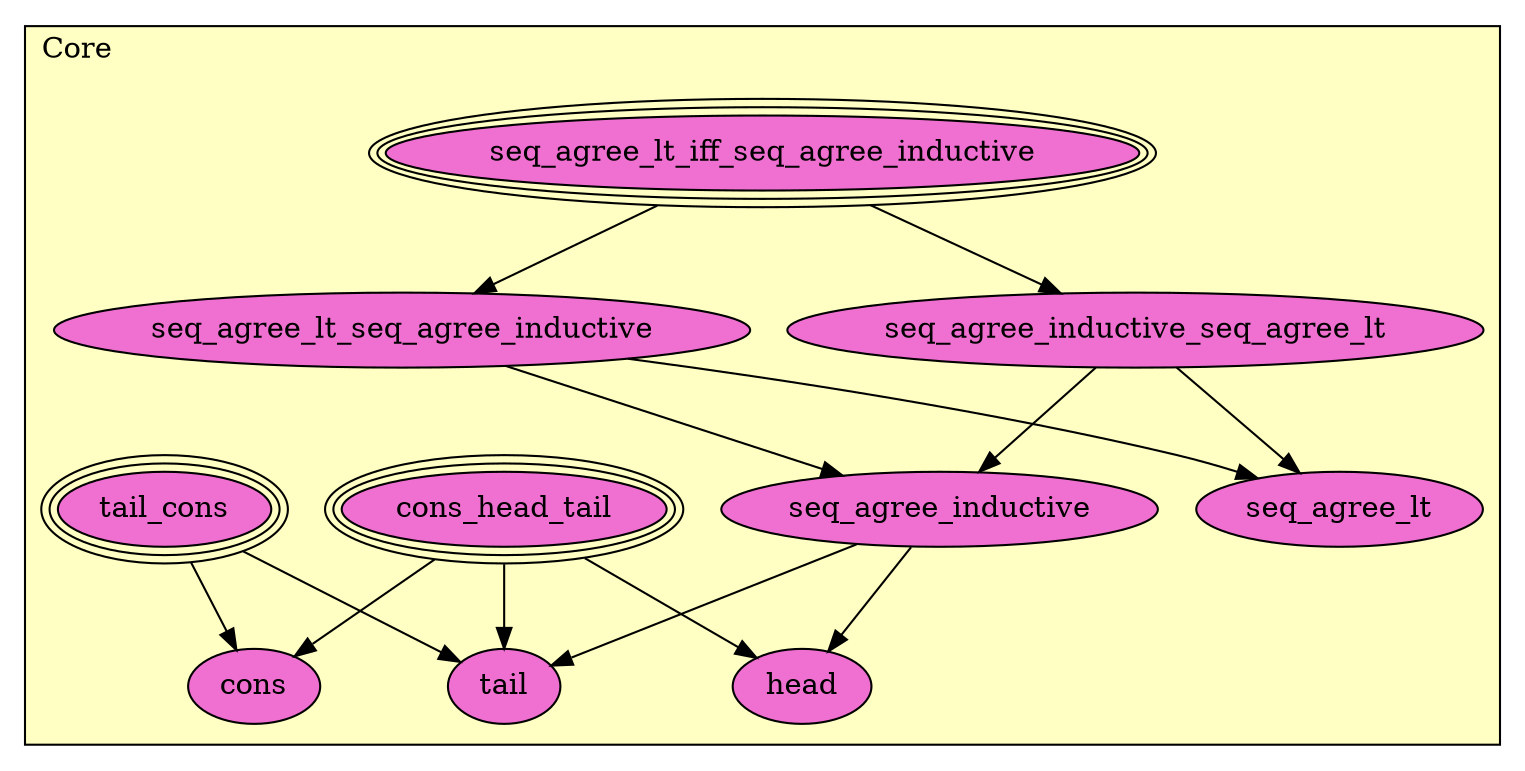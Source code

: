 digraph HoTT_Spaces_NatSeq_Core {
  graph [ratio=0.5]
  node [style=filled]
Core_seq_agree_lt_iff_seq_agree_inductive [label="seq_agree_lt_iff_seq_agree_inductive", URL=<Core.html#seq_agree_lt_iff_seq_agree_inductive>, peripheries=3, fillcolor="#F070D1"] ;
Core_seq_agree_lt_seq_agree_inductive [label="seq_agree_lt_seq_agree_inductive", URL=<Core.html#seq_agree_lt_seq_agree_inductive>, fillcolor="#F070D1"] ;
Core_seq_agree_inductive_seq_agree_lt [label="seq_agree_inductive_seq_agree_lt", URL=<Core.html#seq_agree_inductive_seq_agree_lt>, fillcolor="#F070D1"] ;
Core_seq_agree_inductive [label="seq_agree_inductive", URL=<Core.html#seq_agree_inductive>, fillcolor="#F070D1"] ;
Core_seq_agree_lt [label="seq_agree_lt", URL=<Core.html#seq_agree_lt>, fillcolor="#F070D1"] ;
Core_tail_cons [label="tail_cons", URL=<Core.html#tail_cons>, peripheries=3, fillcolor="#F070D1"] ;
Core_cons_head_tail [label="cons_head_tail", URL=<Core.html#cons_head_tail>, peripheries=3, fillcolor="#F070D1"] ;
Core_cons [label="cons", URL=<Core.html#cons>, fillcolor="#F070D1"] ;
Core_tail [label="tail", URL=<Core.html#tail>, fillcolor="#F070D1"] ;
Core_head [label="head", URL=<Core.html#head>, fillcolor="#F070D1"] ;
  Core_seq_agree_lt_iff_seq_agree_inductive -> Core_seq_agree_lt_seq_agree_inductive [] ;
  Core_seq_agree_lt_iff_seq_agree_inductive -> Core_seq_agree_inductive_seq_agree_lt [] ;
  Core_seq_agree_lt_seq_agree_inductive -> Core_seq_agree_inductive [] ;
  Core_seq_agree_lt_seq_agree_inductive -> Core_seq_agree_lt [] ;
  Core_seq_agree_inductive_seq_agree_lt -> Core_seq_agree_inductive [] ;
  Core_seq_agree_inductive_seq_agree_lt -> Core_seq_agree_lt [] ;
  Core_seq_agree_inductive -> Core_tail [] ;
  Core_seq_agree_inductive -> Core_head [] ;
  Core_tail_cons -> Core_cons [] ;
  Core_tail_cons -> Core_tail [] ;
  Core_cons_head_tail -> Core_cons [] ;
  Core_cons_head_tail -> Core_tail [] ;
  Core_cons_head_tail -> Core_head [] ;
subgraph cluster_Core { label="Core"; fillcolor="#FFFFC3"; labeljust=l; style=filled 
Core_head; Core_tail; Core_cons; Core_cons_head_tail; Core_tail_cons; Core_seq_agree_lt; Core_seq_agree_inductive; Core_seq_agree_inductive_seq_agree_lt; Core_seq_agree_lt_seq_agree_inductive; Core_seq_agree_lt_iff_seq_agree_inductive; };
} /* END */
